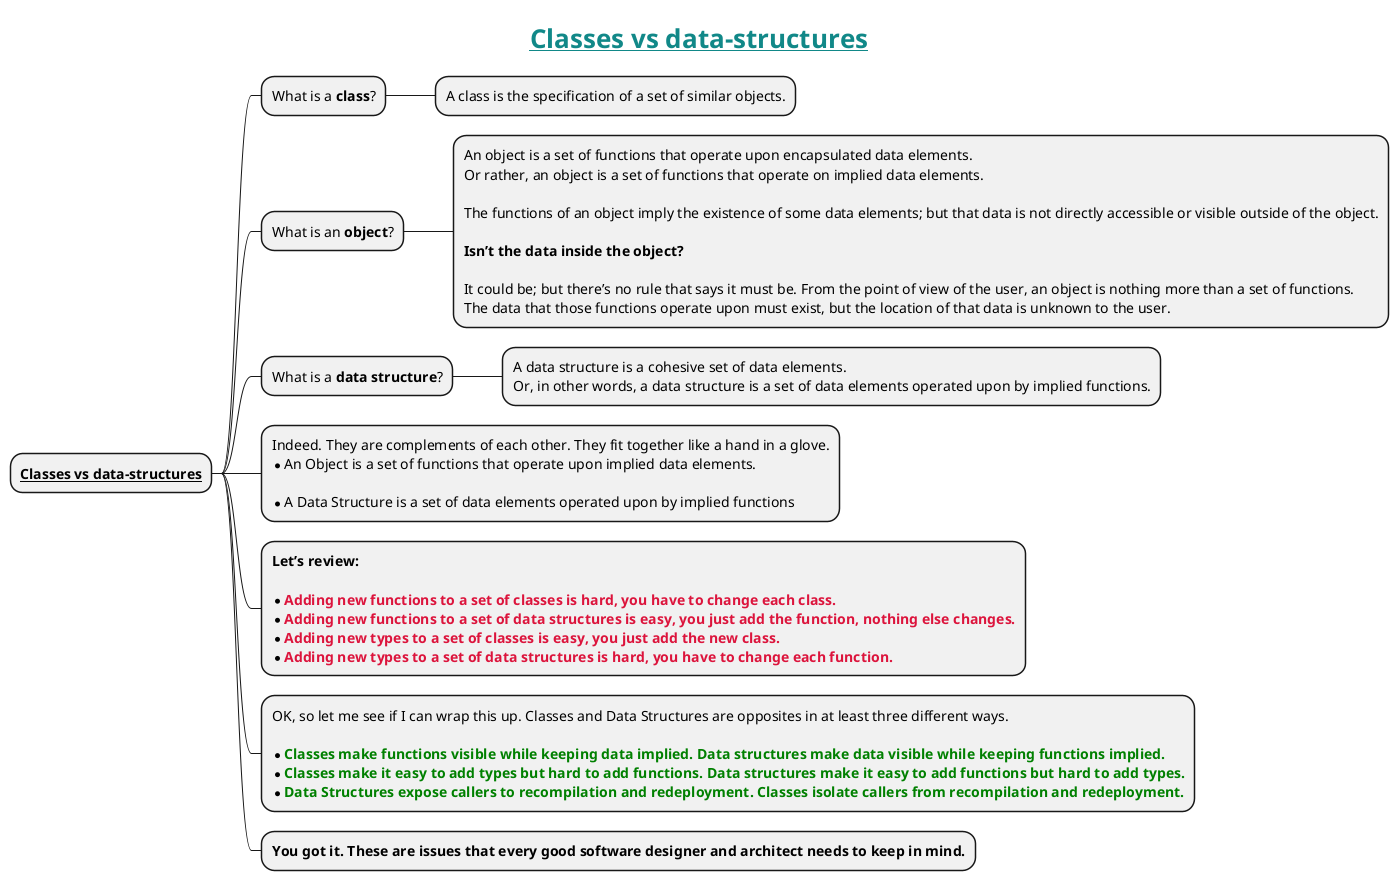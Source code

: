 @startmindmap
title = <color #118888>__Classes vs data-structures__</color>

* **__Classes vs data-structures__**
** What is a **class**?
*** A class is the specification of a set of similar objects.
** What is an **object**?

***:An object is a set of functions that operate upon encapsulated data elements.
Or rather, an object is a set of functions that operate on implied data elements.

The functions of an object imply the existence of some data elements; but that data is not directly accessible or visible outside of the object.

**Isn’t the data inside the object?**

It could be; but there’s no rule that says it must be. From the point of view of the user, an object is nothing more than a set of functions.
The data that those functions operate upon must exist, but the location of that data is unknown to the user.;

** What is a **data structure**?
***:A data structure is a cohesive set of data elements.
Or, in other words, a data structure is a set of data elements operated upon by implied functions.;

**:Indeed. They are complements of each other. They fit together like a hand in a glove.
* An Object is a set of functions that operate upon implied data elements.

* A Data Structure is a set of data elements operated upon by implied functions;

**:**Let’s review:**

* <color #crimson>**Adding new functions to a set of classes is hard, you have to change each class.**</color>
* <color #crimson>**Adding new functions to a set of data structures is easy, you just add the function, nothing else changes.**</color>
* <color #crimson>**Adding new types to a set of classes is easy, you just add the new class.**</color>
* <color #crimson>**Adding new types to a set of data structures is hard, you have to change each function.**</color>;

**:OK, so let me see if I can wrap this up. Classes and Data Structures are opposites in at least three different ways.

* <color #green>**Classes make functions visible while keeping data implied. Data structures make data visible while keeping functions implied.**</color>
* <color #green>**Classes make it easy to add types but hard to add functions. Data structures make it easy to add functions but hard to add types.**</color>
* <color #green>**Data Structures expose callers to recompilation and redeployment. Classes isolate callers from recompilation and redeployment.**</color>;

** **You got it. These are issues that every good software designer and architect needs to keep in mind.**

@endmindmap
